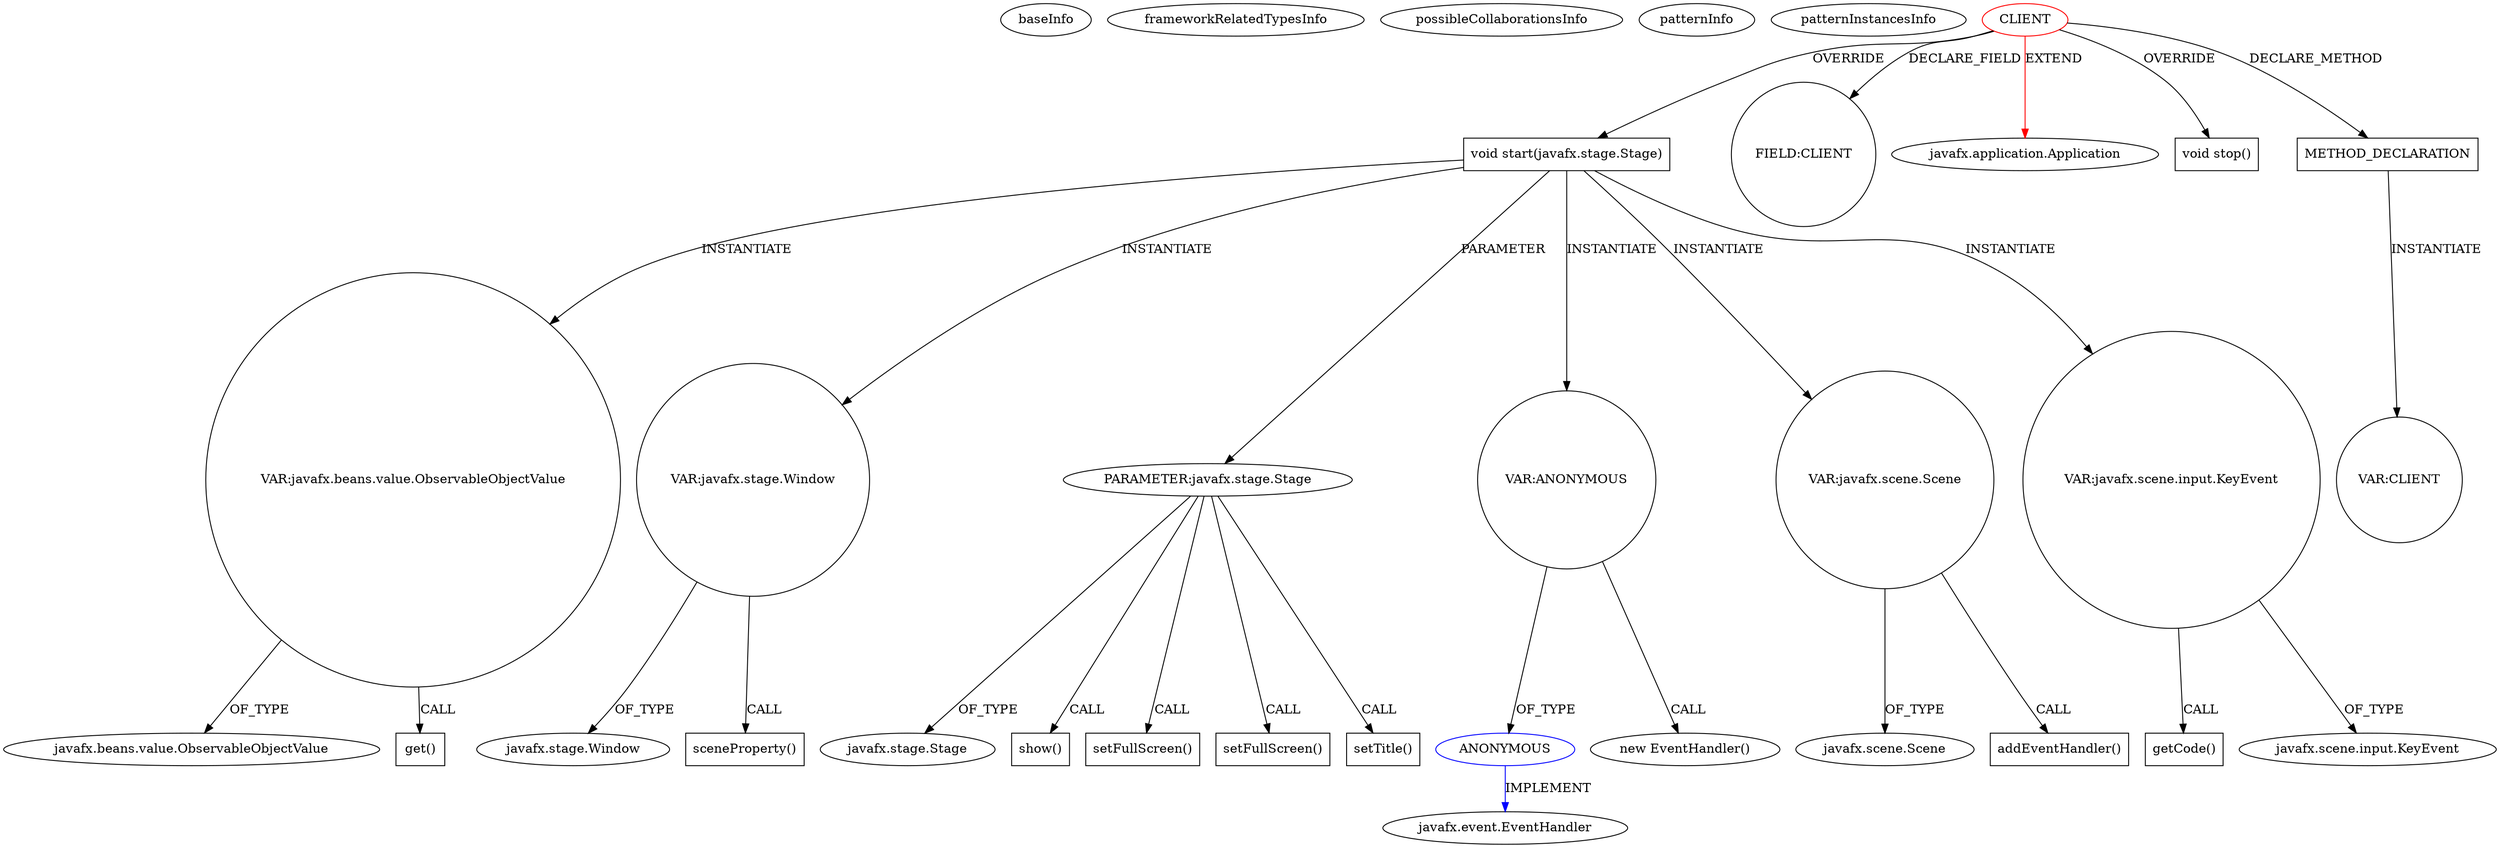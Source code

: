 digraph {
baseInfo[graphId=4626,category="pattern",isAnonymous=false,possibleRelation=true]
frameworkRelatedTypesInfo[0="javafx.application.Application"]
possibleCollaborationsInfo[0="4626~INSTANTIATION-OVERRIDING_METHOD_DECLARATION-~javafx.application.Application ~javafx.event.EventHandler ~false~true"]
patternInfo[frequency=2.0,patternRootClient=0]
patternInstancesInfo[0="miamidade-spook-detector~/miamidade-spook-detector/spook-detector-master/src/gov/miamidade/mediaviewer/MediaPlayerApp.java~MediaPlayerApp~3624",1="miamidade-spook-detector~/miamidade-spook-detector/spook-detector-master/src/gov/miamidade/mediaviewer/MotionDetectingMediaPlayerApp.java~MotionDetectingMediaPlayerApp~3626"]
13[label="javafx.beans.value.ObservableObjectValue",vertexType="FRAMEWORK_INTERFACE_TYPE",isFrameworkType=false]
11[label="VAR:javafx.beans.value.ObservableObjectValue",vertexType="VARIABLE_EXPRESION",isFrameworkType=false,shape=circle]
5[label="void start(javafx.stage.Stage)",vertexType="OVERRIDING_METHOD_DECLARATION",isFrameworkType=false,shape=box]
14[label="VAR:javafx.stage.Window",vertexType="VARIABLE_EXPRESION",isFrameworkType=false,shape=circle]
0[label="CLIENT",vertexType="ROOT_CLIENT_CLASS_DECLARATION",isFrameworkType=false,color=red]
6[label="PARAMETER:javafx.stage.Stage",vertexType="PARAMETER_DECLARATION",isFrameworkType=false]
18[label="VAR:ANONYMOUS",vertexType="VARIABLE_EXPRESION",isFrameworkType=false,shape=circle]
19[label="ANONYMOUS",vertexType="REFERENCE_ANONYMOUS_DECLARATION",isFrameworkType=false,color=blue]
17[label="new EventHandler()",vertexType="CONSTRUCTOR_CALL",isFrameworkType=false]
2[label="FIELD:CLIENT",vertexType="FIELD_DECLARATION",isFrameworkType=false,shape=circle]
7[label="javafx.stage.Stage",vertexType="FRAMEWORK_CLASS_TYPE",isFrameworkType=false]
35[label="show()",vertexType="INSIDE_CALL",isFrameworkType=false,shape=box]
1[label="javafx.application.Application",vertexType="FRAMEWORK_CLASS_TYPE",isFrameworkType=false]
8[label="VAR:javafx.scene.Scene",vertexType="VARIABLE_EXPRESION",isFrameworkType=false,shape=circle]
20[label="javafx.event.EventHandler",vertexType="FRAMEWORK_INTERFACE_TYPE",isFrameworkType=false]
40[label="void stop()",vertexType="OVERRIDING_METHOD_DECLARATION",isFrameworkType=false,shape=box]
31[label="setFullScreen()",vertexType="INSIDE_CALL",isFrameworkType=false,shape=box]
39[label="setFullScreen()",vertexType="INSIDE_CALL",isFrameworkType=false,shape=box]
16[label="javafx.stage.Window",vertexType="FRAMEWORK_CLASS_TYPE",isFrameworkType=false]
15[label="sceneProperty()",vertexType="INSIDE_CALL",isFrameworkType=false,shape=box]
44[label="METHOD_DECLARATION",vertexType="CLIENT_METHOD_DECLARATION",isFrameworkType=false,shape=box]
49[label="VAR:CLIENT",vertexType="VARIABLE_EXPRESION",isFrameworkType=false,shape=circle]
10[label="javafx.scene.Scene",vertexType="FRAMEWORK_CLASS_TYPE",isFrameworkType=false]
9[label="addEventHandler()",vertexType="INSIDE_CALL",isFrameworkType=false,shape=box]
27[label="setTitle()",vertexType="INSIDE_CALL",isFrameworkType=false,shape=box]
12[label="get()",vertexType="INSIDE_CALL",isFrameworkType=false,shape=box]
21[label="VAR:javafx.scene.input.KeyEvent",vertexType="VARIABLE_EXPRESION",isFrameworkType=false,shape=circle]
22[label="getCode()",vertexType="INSIDE_CALL",isFrameworkType=false,shape=box]
23[label="javafx.scene.input.KeyEvent",vertexType="FRAMEWORK_CLASS_TYPE",isFrameworkType=false]
5->11[label="INSTANTIATE"]
0->5[label="OVERRIDE"]
5->21[label="INSTANTIATE"]
0->40[label="OVERRIDE"]
0->44[label="DECLARE_METHOD"]
21->23[label="OF_TYPE"]
8->9[label="CALL"]
21->22[label="CALL"]
18->17[label="CALL"]
6->7[label="OF_TYPE"]
5->18[label="INSTANTIATE"]
5->8[label="INSTANTIATE"]
6->39[label="CALL"]
14->15[label="CALL"]
5->6[label="PARAMETER"]
44->49[label="INSTANTIATE"]
6->31[label="CALL"]
6->35[label="CALL"]
18->19[label="OF_TYPE"]
8->10[label="OF_TYPE"]
14->16[label="OF_TYPE"]
11->13[label="OF_TYPE"]
6->27[label="CALL"]
0->2[label="DECLARE_FIELD"]
19->20[label="IMPLEMENT",color=blue]
5->14[label="INSTANTIATE"]
0->1[label="EXTEND",color=red]
11->12[label="CALL"]
}
